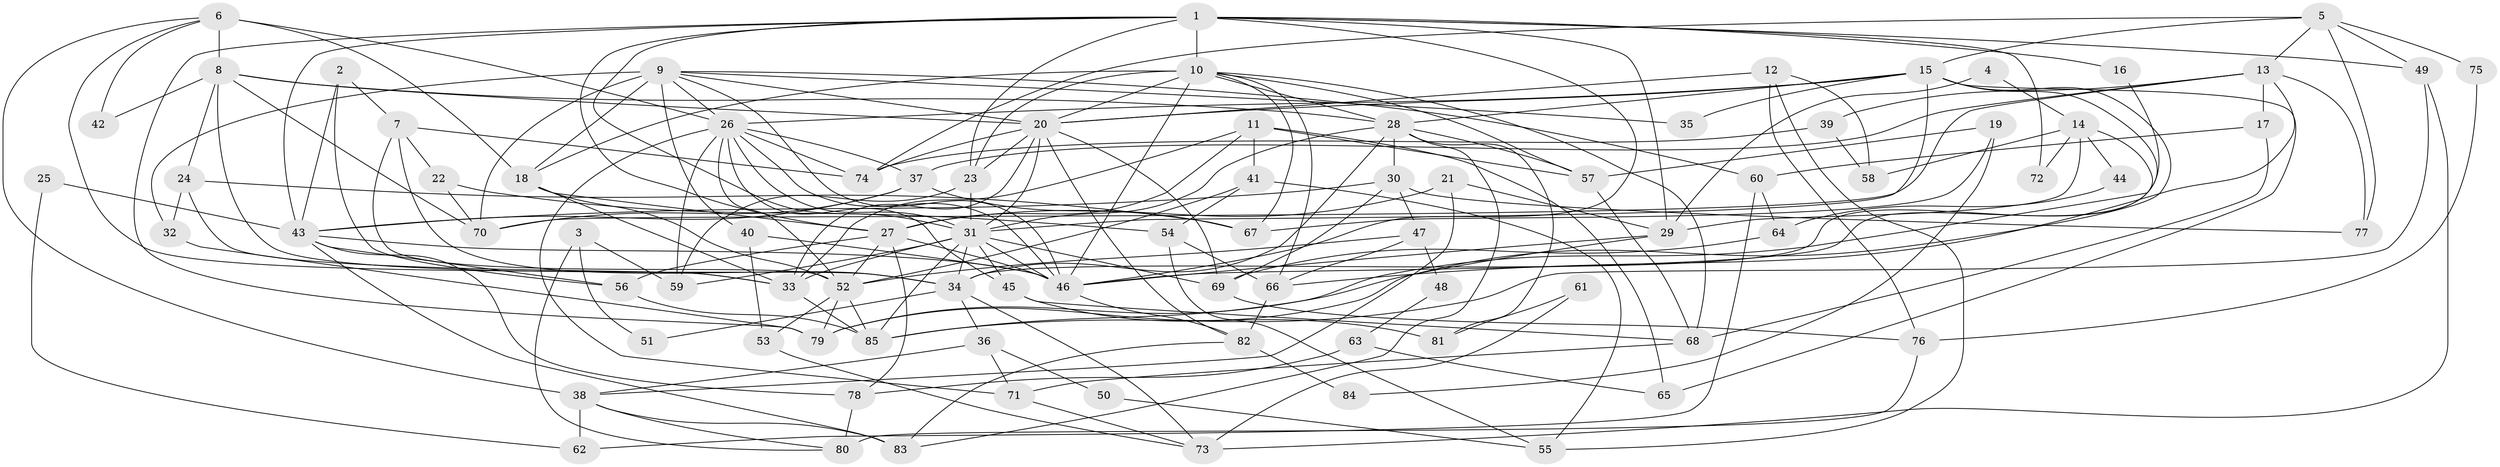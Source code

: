 // original degree distribution, {4: 0.32142857142857145, 3: 0.24285714285714285, 2: 0.10714285714285714, 6: 0.09285714285714286, 5: 0.22142857142857142, 8: 0.007142857142857143, 7: 0.007142857142857143}
// Generated by graph-tools (version 1.1) at 2025/50/03/04/25 22:50:49]
// undirected, 85 vertices, 205 edges
graph export_dot {
  node [color=gray90,style=filled];
  1;
  2;
  3;
  4;
  5;
  6;
  7;
  8;
  9;
  10;
  11;
  12;
  13;
  14;
  15;
  16;
  17;
  18;
  19;
  20;
  21;
  22;
  23;
  24;
  25;
  26;
  27;
  28;
  29;
  30;
  31;
  32;
  33;
  34;
  35;
  36;
  37;
  38;
  39;
  40;
  41;
  42;
  43;
  44;
  45;
  46;
  47;
  48;
  49;
  50;
  51;
  52;
  53;
  54;
  55;
  56;
  57;
  58;
  59;
  60;
  61;
  62;
  63;
  64;
  65;
  66;
  67;
  68;
  69;
  70;
  71;
  72;
  73;
  74;
  75;
  76;
  77;
  78;
  79;
  80;
  81;
  82;
  83;
  84;
  85;
  1 -- 10 [weight=3.0];
  1 -- 16 [weight=1.0];
  1 -- 23 [weight=1.0];
  1 -- 27 [weight=1.0];
  1 -- 29 [weight=1.0];
  1 -- 31 [weight=1.0];
  1 -- 43 [weight=1.0];
  1 -- 46 [weight=1.0];
  1 -- 49 [weight=1.0];
  1 -- 72 [weight=1.0];
  1 -- 79 [weight=1.0];
  2 -- 7 [weight=1.0];
  2 -- 43 [weight=1.0];
  2 -- 56 [weight=1.0];
  3 -- 51 [weight=1.0];
  3 -- 59 [weight=1.0];
  3 -- 80 [weight=1.0];
  4 -- 14 [weight=1.0];
  4 -- 29 [weight=1.0];
  5 -- 13 [weight=1.0];
  5 -- 15 [weight=1.0];
  5 -- 49 [weight=1.0];
  5 -- 74 [weight=1.0];
  5 -- 75 [weight=1.0];
  5 -- 77 [weight=1.0];
  6 -- 8 [weight=1.0];
  6 -- 18 [weight=1.0];
  6 -- 26 [weight=2.0];
  6 -- 33 [weight=1.0];
  6 -- 38 [weight=1.0];
  6 -- 42 [weight=1.0];
  7 -- 22 [weight=1.0];
  7 -- 34 [weight=1.0];
  7 -- 52 [weight=1.0];
  7 -- 74 [weight=1.0];
  8 -- 20 [weight=2.0];
  8 -- 24 [weight=1.0];
  8 -- 28 [weight=1.0];
  8 -- 34 [weight=2.0];
  8 -- 42 [weight=2.0];
  8 -- 70 [weight=1.0];
  9 -- 18 [weight=1.0];
  9 -- 20 [weight=1.0];
  9 -- 26 [weight=1.0];
  9 -- 32 [weight=1.0];
  9 -- 35 [weight=1.0];
  9 -- 40 [weight=1.0];
  9 -- 46 [weight=1.0];
  9 -- 60 [weight=1.0];
  9 -- 70 [weight=4.0];
  10 -- 18 [weight=1.0];
  10 -- 20 [weight=1.0];
  10 -- 23 [weight=2.0];
  10 -- 28 [weight=1.0];
  10 -- 46 [weight=1.0];
  10 -- 57 [weight=1.0];
  10 -- 66 [weight=1.0];
  10 -- 67 [weight=1.0];
  10 -- 68 [weight=1.0];
  11 -- 27 [weight=1.0];
  11 -- 33 [weight=1.0];
  11 -- 41 [weight=1.0];
  11 -- 57 [weight=1.0];
  11 -- 65 [weight=1.0];
  12 -- 20 [weight=1.0];
  12 -- 55 [weight=1.0];
  12 -- 58 [weight=1.0];
  12 -- 76 [weight=1.0];
  13 -- 17 [weight=1.0];
  13 -- 37 [weight=1.0];
  13 -- 39 [weight=1.0];
  13 -- 66 [weight=1.0];
  13 -- 70 [weight=1.0];
  13 -- 77 [weight=1.0];
  14 -- 29 [weight=1.0];
  14 -- 44 [weight=1.0];
  14 -- 58 [weight=1.0];
  14 -- 72 [weight=1.0];
  14 -- 79 [weight=1.0];
  15 -- 20 [weight=1.0];
  15 -- 26 [weight=1.0];
  15 -- 28 [weight=1.0];
  15 -- 31 [weight=1.0];
  15 -- 35 [weight=1.0];
  15 -- 46 [weight=1.0];
  15 -- 65 [weight=1.0];
  15 -- 79 [weight=1.0];
  16 -- 34 [weight=1.0];
  17 -- 60 [weight=1.0];
  17 -- 68 [weight=1.0];
  18 -- 27 [weight=3.0];
  18 -- 33 [weight=1.0];
  18 -- 52 [weight=1.0];
  19 -- 57 [weight=1.0];
  19 -- 67 [weight=1.0];
  19 -- 84 [weight=1.0];
  20 -- 23 [weight=1.0];
  20 -- 31 [weight=2.0];
  20 -- 33 [weight=1.0];
  20 -- 69 [weight=1.0];
  20 -- 74 [weight=1.0];
  20 -- 82 [weight=1.0];
  21 -- 27 [weight=1.0];
  21 -- 29 [weight=1.0];
  21 -- 38 [weight=1.0];
  22 -- 54 [weight=1.0];
  22 -- 70 [weight=1.0];
  23 -- 31 [weight=2.0];
  23 -- 59 [weight=1.0];
  24 -- 32 [weight=1.0];
  24 -- 33 [weight=1.0];
  24 -- 67 [weight=1.0];
  25 -- 43 [weight=1.0];
  25 -- 62 [weight=1.0];
  26 -- 31 [weight=1.0];
  26 -- 37 [weight=1.0];
  26 -- 45 [weight=1.0];
  26 -- 46 [weight=1.0];
  26 -- 52 [weight=1.0];
  26 -- 59 [weight=1.0];
  26 -- 71 [weight=1.0];
  26 -- 74 [weight=1.0];
  27 -- 46 [weight=1.0];
  27 -- 52 [weight=2.0];
  27 -- 56 [weight=1.0];
  27 -- 78 [weight=1.0];
  28 -- 30 [weight=1.0];
  28 -- 31 [weight=1.0];
  28 -- 34 [weight=2.0];
  28 -- 57 [weight=2.0];
  28 -- 81 [weight=1.0];
  28 -- 83 [weight=1.0];
  29 -- 46 [weight=1.0];
  29 -- 85 [weight=1.0];
  30 -- 43 [weight=1.0];
  30 -- 47 [weight=1.0];
  30 -- 69 [weight=1.0];
  30 -- 77 [weight=1.0];
  31 -- 33 [weight=1.0];
  31 -- 34 [weight=1.0];
  31 -- 45 [weight=1.0];
  31 -- 46 [weight=1.0];
  31 -- 59 [weight=1.0];
  31 -- 69 [weight=1.0];
  31 -- 85 [weight=1.0];
  32 -- 79 [weight=1.0];
  33 -- 85 [weight=1.0];
  34 -- 36 [weight=1.0];
  34 -- 51 [weight=1.0];
  34 -- 73 [weight=1.0];
  36 -- 38 [weight=1.0];
  36 -- 50 [weight=1.0];
  36 -- 71 [weight=1.0];
  37 -- 43 [weight=1.0];
  37 -- 67 [weight=1.0];
  37 -- 70 [weight=1.0];
  38 -- 62 [weight=1.0];
  38 -- 80 [weight=1.0];
  38 -- 83 [weight=1.0];
  39 -- 58 [weight=1.0];
  39 -- 74 [weight=1.0];
  40 -- 46 [weight=1.0];
  40 -- 53 [weight=1.0];
  41 -- 52 [weight=1.0];
  41 -- 54 [weight=1.0];
  41 -- 55 [weight=1.0];
  43 -- 46 [weight=1.0];
  43 -- 56 [weight=1.0];
  43 -- 78 [weight=1.0];
  43 -- 83 [weight=1.0];
  44 -- 64 [weight=1.0];
  45 -- 68 [weight=1.0];
  45 -- 81 [weight=1.0];
  46 -- 82 [weight=1.0];
  47 -- 48 [weight=1.0];
  47 -- 52 [weight=1.0];
  47 -- 66 [weight=1.0];
  48 -- 63 [weight=1.0];
  49 -- 73 [weight=1.0];
  49 -- 85 [weight=1.0];
  50 -- 55 [weight=1.0];
  52 -- 53 [weight=1.0];
  52 -- 79 [weight=1.0];
  52 -- 85 [weight=1.0];
  53 -- 73 [weight=1.0];
  54 -- 55 [weight=1.0];
  54 -- 66 [weight=1.0];
  56 -- 85 [weight=1.0];
  57 -- 68 [weight=1.0];
  60 -- 62 [weight=1.0];
  60 -- 64 [weight=1.0];
  61 -- 73 [weight=1.0];
  61 -- 81 [weight=1.0];
  63 -- 65 [weight=1.0];
  63 -- 78 [weight=1.0];
  64 -- 69 [weight=1.0];
  66 -- 82 [weight=1.0];
  68 -- 71 [weight=1.0];
  69 -- 76 [weight=1.0];
  71 -- 73 [weight=1.0];
  75 -- 76 [weight=1.0];
  76 -- 80 [weight=1.0];
  78 -- 80 [weight=1.0];
  82 -- 83 [weight=1.0];
  82 -- 84 [weight=1.0];
}
